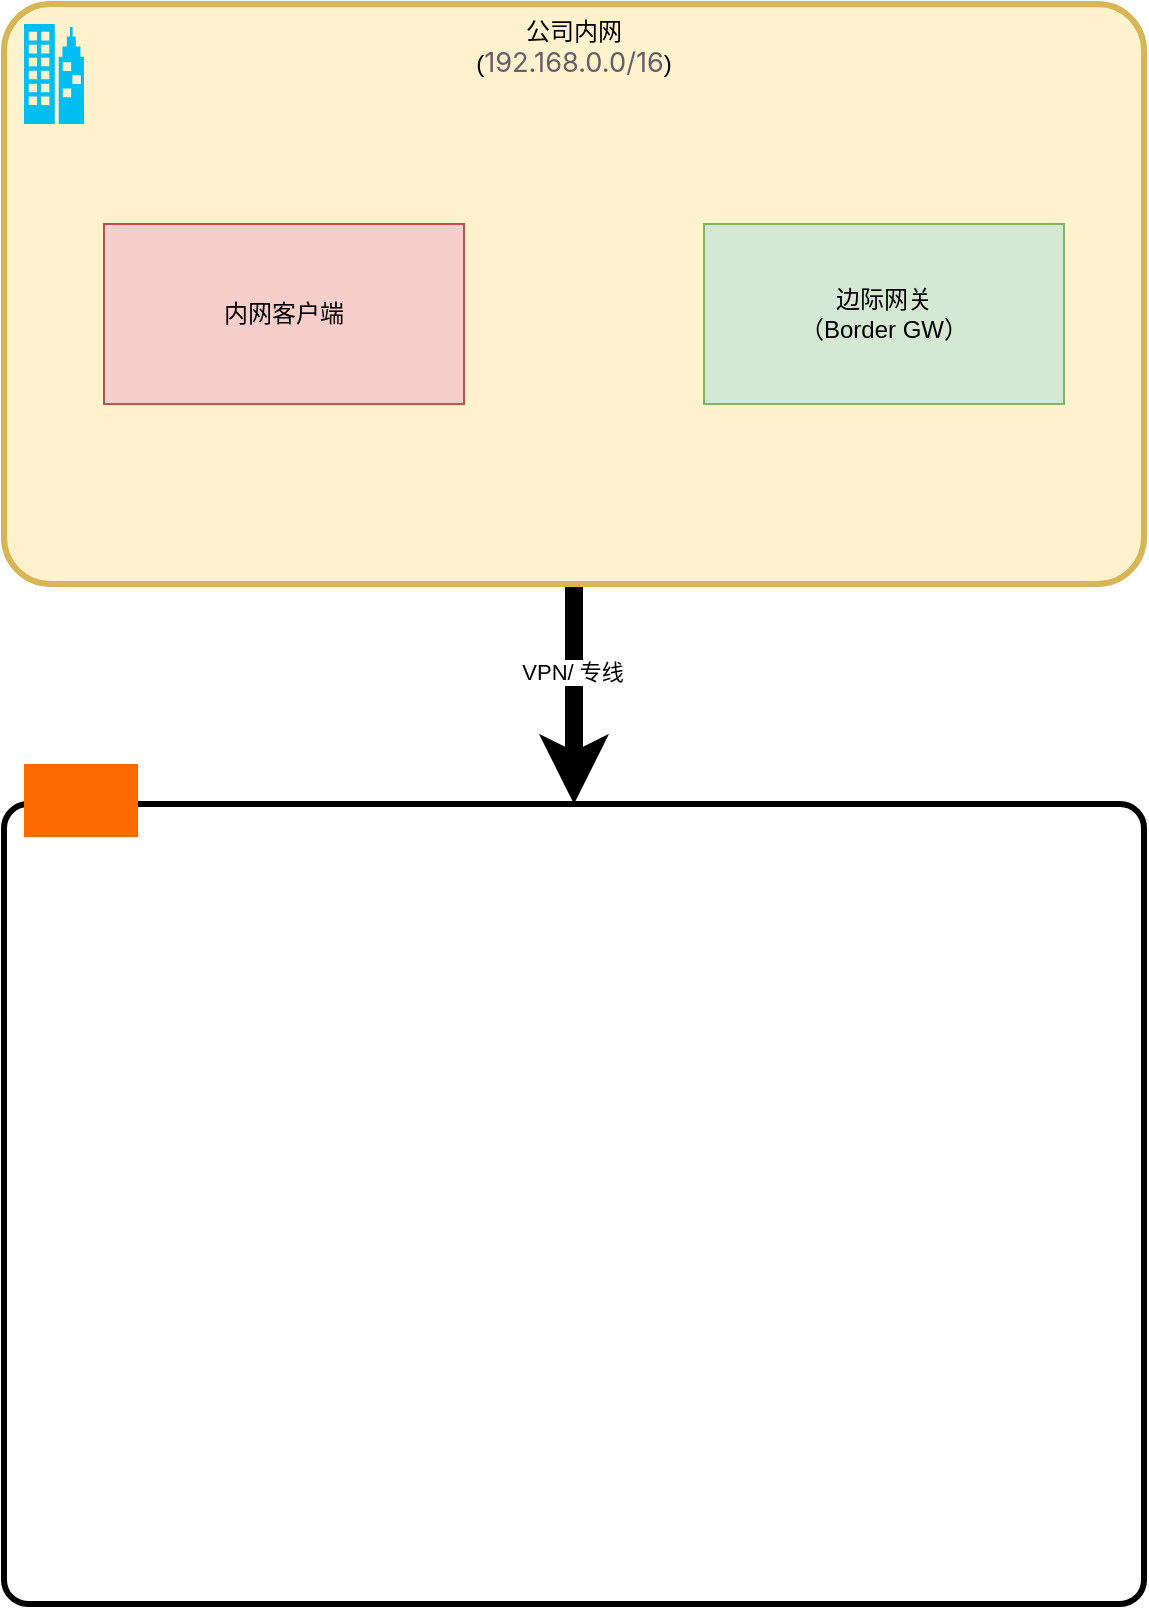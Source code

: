 <mxfile version="28.2.1">
  <diagram name="Page-1" id="5EUUsYe5BdCuTAwYtzyW">
    <mxGraphModel dx="925" dy="585" grid="1" gridSize="10" guides="1" tooltips="1" connect="1" arrows="1" fold="1" page="1" pageScale="1" pageWidth="850" pageHeight="1100" math="0" shadow="0">
      <root>
        <mxCell id="0" />
        <mxCell id="1" parent="0" />
        <mxCell id="vxpXyjJ1BgaewFKf-Y3P-8" style="edgeStyle=orthogonalEdgeStyle;rounded=0;orthogonalLoop=1;jettySize=auto;html=1;entryX=0.5;entryY=0;entryDx=0;entryDy=0;strokeWidth=9;" edge="1" parent="1" source="vxpXyjJ1BgaewFKf-Y3P-1" target="vxpXyjJ1BgaewFKf-Y3P-5">
          <mxGeometry relative="1" as="geometry" />
        </mxCell>
        <mxCell id="vxpXyjJ1BgaewFKf-Y3P-9" value="VPN/ 专线" style="edgeLabel;html=1;align=center;verticalAlign=middle;resizable=0;points=[];" vertex="1" connectable="0" parent="vxpXyjJ1BgaewFKf-Y3P-8">
          <mxGeometry x="-0.2" y="-1" relative="1" as="geometry">
            <mxPoint as="offset" />
          </mxGeometry>
        </mxCell>
        <mxCell id="vxpXyjJ1BgaewFKf-Y3P-1" value="公司内网&lt;br&gt;&lt;span&gt;(&lt;span style=&quot;color: rgb(105, 93, 105); font-family: Inter, -apple-system, BlinkMacSystemFont, &amp;quot;Segoe UI&amp;quot;, &amp;quot;SF Pro SC&amp;quot;, &amp;quot;SF Pro Display&amp;quot;, &amp;quot;SF Pro Icons&amp;quot;, &amp;quot;PingFang SC&amp;quot;, &amp;quot;Hiragino Sans GB&amp;quot;, &amp;quot;Microsoft YaHei&amp;quot;, &amp;quot;Helvetica Neue&amp;quot;, Helvetica, Arial, &amp;quot;Times New Roman&amp;quot;, &amp;quot;Arial Unicode MS&amp;quot;, &amp;quot;Lucida Sans Unicode&amp;quot;, KaTeX_Main, sans-serif; font-size: 13.6px; text-align: start; white-space: pre;&quot;&gt;192.168.0.0/16&lt;/span&gt;)&lt;/span&gt;" style="rounded=1;whiteSpace=wrap;html=1;arcSize=8;strokeWidth=3;fillColor=#fff2cc;strokeColor=#d6b656;verticalAlign=top;" vertex="1" parent="1">
          <mxGeometry x="40" y="20" width="570" height="290" as="geometry" />
        </mxCell>
        <mxCell id="vxpXyjJ1BgaewFKf-Y3P-2" value="" style="verticalLabelPosition=bottom;html=1;verticalAlign=top;align=center;strokeColor=none;fillColor=#00BEF2;shape=mxgraph.azure.enterprise;pointerEvents=1;" vertex="1" parent="1">
          <mxGeometry x="50" y="30" width="30" height="50" as="geometry" />
        </mxCell>
        <mxCell id="vxpXyjJ1BgaewFKf-Y3P-3" value="内网客户端" style="rounded=0;whiteSpace=wrap;html=1;fillColor=#f8cecc;strokeColor=#b85450;" vertex="1" parent="1">
          <mxGeometry x="90" y="130" width="180" height="90" as="geometry" />
        </mxCell>
        <mxCell id="vxpXyjJ1BgaewFKf-Y3P-4" value="边际网关&lt;br&gt;（Border GW）" style="rounded=0;whiteSpace=wrap;html=1;fillColor=#d5e8d4;strokeColor=#82b366;" vertex="1" parent="1">
          <mxGeometry x="390" y="130" width="180" height="90" as="geometry" />
        </mxCell>
        <mxCell id="vxpXyjJ1BgaewFKf-Y3P-5" value="" style="rounded=1;whiteSpace=wrap;html=1;arcSize=3;strokeWidth=3;" vertex="1" parent="1">
          <mxGeometry x="40" y="420" width="570" height="400" as="geometry" />
        </mxCell>
        <mxCell id="vxpXyjJ1BgaewFKf-Y3P-6" value="" style="points=[];aspect=fixed;html=1;align=center;shadow=0;dashed=0;fillColor=#FF6A00;strokeColor=none;shape=mxgraph.alibaba_cloud.vpc_virtual_private_cloud;" vertex="1" parent="1">
          <mxGeometry x="50" y="400" width="57" height="36.6" as="geometry" />
        </mxCell>
      </root>
    </mxGraphModel>
  </diagram>
</mxfile>
